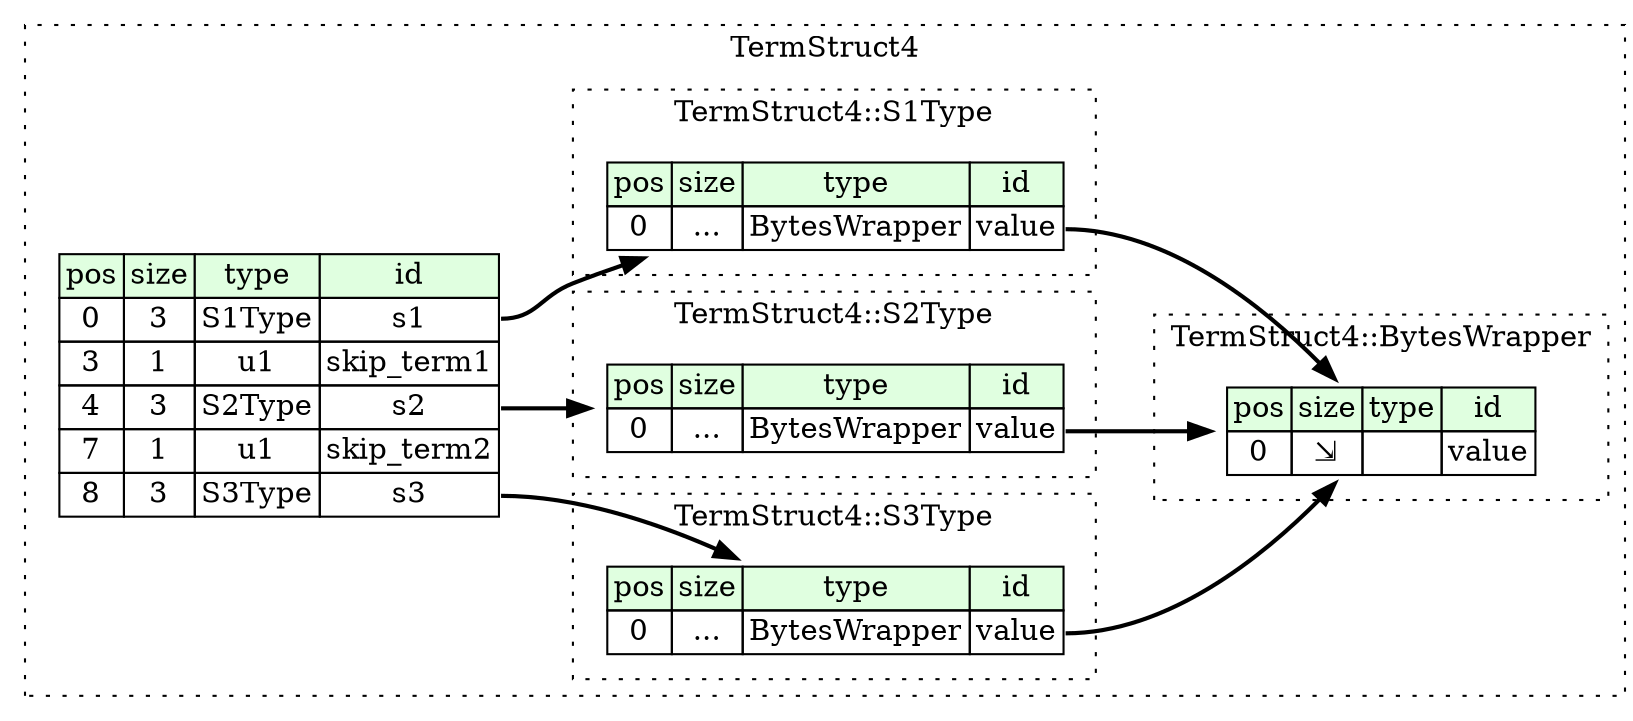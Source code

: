 digraph {
	rankdir=LR;
	node [shape=plaintext];
	subgraph cluster__term_struct4 {
		label="TermStruct4";
		graph[style=dotted];

		term_struct4__seq [label=<<TABLE BORDER="0" CELLBORDER="1" CELLSPACING="0">
			<TR><TD BGCOLOR="#E0FFE0">pos</TD><TD BGCOLOR="#E0FFE0">size</TD><TD BGCOLOR="#E0FFE0">type</TD><TD BGCOLOR="#E0FFE0">id</TD></TR>
			<TR><TD PORT="s1_pos">0</TD><TD PORT="s1_size">3</TD><TD>S1Type</TD><TD PORT="s1_type">s1</TD></TR>
			<TR><TD PORT="skip_term1_pos">3</TD><TD PORT="skip_term1_size">1</TD><TD>u1</TD><TD PORT="skip_term1_type">skip_term1</TD></TR>
			<TR><TD PORT="s2_pos">4</TD><TD PORT="s2_size">3</TD><TD>S2Type</TD><TD PORT="s2_type">s2</TD></TR>
			<TR><TD PORT="skip_term2_pos">7</TD><TD PORT="skip_term2_size">1</TD><TD>u1</TD><TD PORT="skip_term2_type">skip_term2</TD></TR>
			<TR><TD PORT="s3_pos">8</TD><TD PORT="s3_size">3</TD><TD>S3Type</TD><TD PORT="s3_type">s3</TD></TR>
		</TABLE>>];
		subgraph cluster__bytes_wrapper {
			label="TermStruct4::BytesWrapper";
			graph[style=dotted];

			bytes_wrapper__seq [label=<<TABLE BORDER="0" CELLBORDER="1" CELLSPACING="0">
				<TR><TD BGCOLOR="#E0FFE0">pos</TD><TD BGCOLOR="#E0FFE0">size</TD><TD BGCOLOR="#E0FFE0">type</TD><TD BGCOLOR="#E0FFE0">id</TD></TR>
				<TR><TD PORT="value_pos">0</TD><TD PORT="value_size">⇲</TD><TD></TD><TD PORT="value_type">value</TD></TR>
			</TABLE>>];
		}
		subgraph cluster__s1_type {
			label="TermStruct4::S1Type";
			graph[style=dotted];

			s1_type__seq [label=<<TABLE BORDER="0" CELLBORDER="1" CELLSPACING="0">
				<TR><TD BGCOLOR="#E0FFE0">pos</TD><TD BGCOLOR="#E0FFE0">size</TD><TD BGCOLOR="#E0FFE0">type</TD><TD BGCOLOR="#E0FFE0">id</TD></TR>
				<TR><TD PORT="value_pos">0</TD><TD PORT="value_size">...</TD><TD>BytesWrapper</TD><TD PORT="value_type">value</TD></TR>
			</TABLE>>];
		}
		subgraph cluster__s2_type {
			label="TermStruct4::S2Type";
			graph[style=dotted];

			s2_type__seq [label=<<TABLE BORDER="0" CELLBORDER="1" CELLSPACING="0">
				<TR><TD BGCOLOR="#E0FFE0">pos</TD><TD BGCOLOR="#E0FFE0">size</TD><TD BGCOLOR="#E0FFE0">type</TD><TD BGCOLOR="#E0FFE0">id</TD></TR>
				<TR><TD PORT="value_pos">0</TD><TD PORT="value_size">...</TD><TD>BytesWrapper</TD><TD PORT="value_type">value</TD></TR>
			</TABLE>>];
		}
		subgraph cluster__s3_type {
			label="TermStruct4::S3Type";
			graph[style=dotted];

			s3_type__seq [label=<<TABLE BORDER="0" CELLBORDER="1" CELLSPACING="0">
				<TR><TD BGCOLOR="#E0FFE0">pos</TD><TD BGCOLOR="#E0FFE0">size</TD><TD BGCOLOR="#E0FFE0">type</TD><TD BGCOLOR="#E0FFE0">id</TD></TR>
				<TR><TD PORT="value_pos">0</TD><TD PORT="value_size">...</TD><TD>BytesWrapper</TD><TD PORT="value_type">value</TD></TR>
			</TABLE>>];
		}
	}
	term_struct4__seq:s1_type -> s1_type__seq [style=bold];
	term_struct4__seq:s2_type -> s2_type__seq [style=bold];
	term_struct4__seq:s3_type -> s3_type__seq [style=bold];
	s1_type__seq:value_type -> bytes_wrapper__seq [style=bold];
	s2_type__seq:value_type -> bytes_wrapper__seq [style=bold];
	s3_type__seq:value_type -> bytes_wrapper__seq [style=bold];
}
